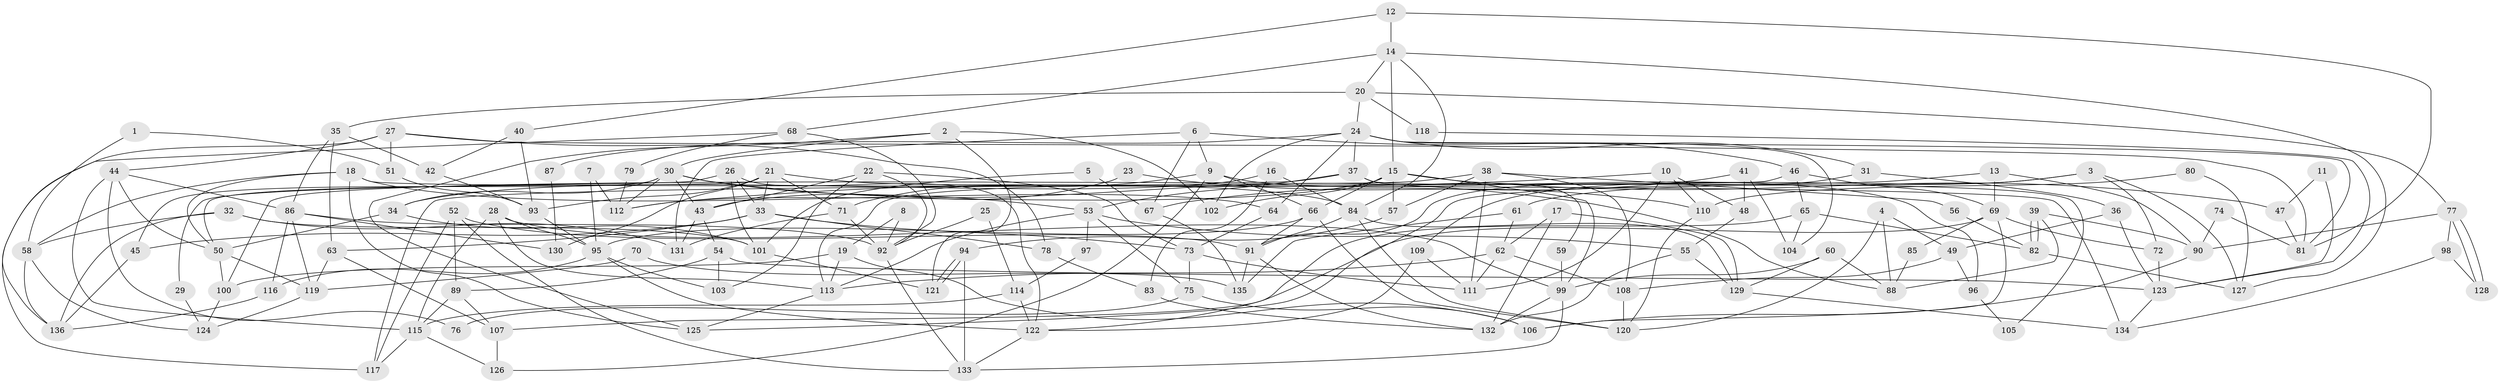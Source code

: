 // Generated by graph-tools (version 1.1) at 2025/50/03/09/25 04:50:15]
// undirected, 136 vertices, 272 edges
graph export_dot {
graph [start="1"]
  node [color=gray90,style=filled];
  1;
  2;
  3;
  4;
  5;
  6;
  7;
  8;
  9;
  10;
  11;
  12;
  13;
  14;
  15;
  16;
  17;
  18;
  19;
  20;
  21;
  22;
  23;
  24;
  25;
  26;
  27;
  28;
  29;
  30;
  31;
  32;
  33;
  34;
  35;
  36;
  37;
  38;
  39;
  40;
  41;
  42;
  43;
  44;
  45;
  46;
  47;
  48;
  49;
  50;
  51;
  52;
  53;
  54;
  55;
  56;
  57;
  58;
  59;
  60;
  61;
  62;
  63;
  64;
  65;
  66;
  67;
  68;
  69;
  70;
  71;
  72;
  73;
  74;
  75;
  76;
  77;
  78;
  79;
  80;
  81;
  82;
  83;
  84;
  85;
  86;
  87;
  88;
  89;
  90;
  91;
  92;
  93;
  94;
  95;
  96;
  97;
  98;
  99;
  100;
  101;
  102;
  103;
  104;
  105;
  106;
  107;
  108;
  109;
  110;
  111;
  112;
  113;
  114;
  115;
  116;
  117;
  118;
  119;
  120;
  121;
  122;
  123;
  124;
  125;
  126;
  127;
  128;
  129;
  130;
  131;
  132;
  133;
  134;
  135;
  136;
  1 -- 58;
  1 -- 51;
  2 -- 30;
  2 -- 121;
  2 -- 102;
  2 -- 125;
  3 -- 109;
  3 -- 127;
  3 -- 61;
  3 -- 72;
  4 -- 88;
  4 -- 120;
  4 -- 49;
  5 -- 67;
  5 -- 101;
  6 -- 9;
  6 -- 46;
  6 -- 67;
  6 -- 131;
  7 -- 112;
  7 -- 95;
  8 -- 92;
  8 -- 19;
  9 -- 71;
  9 -- 66;
  9 -- 96;
  9 -- 126;
  10 -- 111;
  10 -- 112;
  10 -- 48;
  10 -- 110;
  11 -- 123;
  11 -- 47;
  12 -- 81;
  12 -- 14;
  12 -- 40;
  13 -- 90;
  13 -- 122;
  13 -- 69;
  14 -- 68;
  14 -- 15;
  14 -- 20;
  14 -- 84;
  14 -- 127;
  15 -- 66;
  15 -- 102;
  15 -- 47;
  15 -- 57;
  15 -- 99;
  15 -- 112;
  16 -- 84;
  16 -- 34;
  16 -- 83;
  17 -- 62;
  17 -- 132;
  17 -- 129;
  18 -- 50;
  18 -- 125;
  18 -- 58;
  18 -- 64;
  18 -- 134;
  19 -- 113;
  19 -- 100;
  19 -- 106;
  20 -- 24;
  20 -- 35;
  20 -- 77;
  20 -- 118;
  21 -- 84;
  21 -- 33;
  21 -- 50;
  21 -- 71;
  21 -- 93;
  21 -- 130;
  22 -- 73;
  22 -- 92;
  22 -- 43;
  22 -- 103;
  23 -- 43;
  23 -- 110;
  24 -- 37;
  24 -- 64;
  24 -- 31;
  24 -- 81;
  24 -- 87;
  24 -- 102;
  24 -- 104;
  25 -- 114;
  25 -- 92;
  26 -- 101;
  26 -- 33;
  26 -- 29;
  26 -- 122;
  27 -- 44;
  27 -- 78;
  27 -- 51;
  27 -- 81;
  27 -- 136;
  28 -- 113;
  28 -- 99;
  28 -- 95;
  28 -- 115;
  29 -- 124;
  30 -- 43;
  30 -- 88;
  30 -- 34;
  30 -- 45;
  30 -- 53;
  30 -- 112;
  31 -- 91;
  31 -- 36;
  32 -- 58;
  32 -- 136;
  32 -- 101;
  32 -- 131;
  33 -- 45;
  33 -- 63;
  33 -- 73;
  33 -- 78;
  34 -- 50;
  34 -- 101;
  35 -- 42;
  35 -- 63;
  35 -- 86;
  36 -- 123;
  36 -- 49;
  37 -- 53;
  37 -- 100;
  37 -- 59;
  37 -- 105;
  38 -- 113;
  38 -- 57;
  38 -- 56;
  38 -- 108;
  38 -- 111;
  39 -- 82;
  39 -- 82;
  39 -- 90;
  39 -- 88;
  40 -- 93;
  40 -- 42;
  41 -- 48;
  41 -- 104;
  41 -- 67;
  42 -- 93;
  43 -- 131;
  43 -- 54;
  44 -- 50;
  44 -- 86;
  44 -- 76;
  44 -- 115;
  45 -- 136;
  46 -- 117;
  46 -- 69;
  46 -- 65;
  47 -- 81;
  48 -- 55;
  49 -- 96;
  49 -- 108;
  50 -- 119;
  50 -- 100;
  51 -- 93;
  52 -- 89;
  52 -- 91;
  52 -- 117;
  52 -- 133;
  53 -- 113;
  53 -- 55;
  53 -- 75;
  53 -- 97;
  54 -- 103;
  54 -- 89;
  54 -- 123;
  55 -- 132;
  55 -- 129;
  56 -- 82;
  57 -- 94;
  58 -- 136;
  58 -- 124;
  59 -- 99;
  60 -- 129;
  60 -- 99;
  60 -- 88;
  61 -- 62;
  61 -- 135;
  62 -- 108;
  62 -- 111;
  62 -- 113;
  63 -- 107;
  63 -- 119;
  64 -- 73;
  65 -- 107;
  65 -- 82;
  65 -- 104;
  66 -- 120;
  66 -- 91;
  66 -- 95;
  67 -- 135;
  68 -- 92;
  68 -- 117;
  68 -- 79;
  69 -- 72;
  69 -- 85;
  69 -- 106;
  69 -- 125;
  70 -- 135;
  70 -- 119;
  71 -- 131;
  71 -- 92;
  72 -- 123;
  73 -- 75;
  73 -- 111;
  74 -- 90;
  74 -- 81;
  75 -- 106;
  75 -- 76;
  77 -- 128;
  77 -- 128;
  77 -- 90;
  77 -- 98;
  78 -- 83;
  79 -- 112;
  80 -- 127;
  80 -- 110;
  82 -- 127;
  83 -- 132;
  84 -- 129;
  84 -- 91;
  84 -- 120;
  85 -- 88;
  86 -- 92;
  86 -- 116;
  86 -- 119;
  86 -- 130;
  87 -- 130;
  89 -- 115;
  89 -- 107;
  90 -- 106;
  91 -- 135;
  91 -- 132;
  92 -- 133;
  93 -- 95;
  94 -- 133;
  94 -- 121;
  94 -- 121;
  95 -- 103;
  95 -- 116;
  95 -- 122;
  96 -- 105;
  97 -- 114;
  98 -- 134;
  98 -- 128;
  99 -- 133;
  99 -- 132;
  100 -- 124;
  101 -- 121;
  107 -- 126;
  108 -- 120;
  109 -- 122;
  109 -- 111;
  110 -- 120;
  113 -- 125;
  114 -- 115;
  114 -- 122;
  115 -- 117;
  115 -- 126;
  116 -- 136;
  118 -- 123;
  119 -- 124;
  122 -- 133;
  123 -- 134;
  129 -- 134;
}
